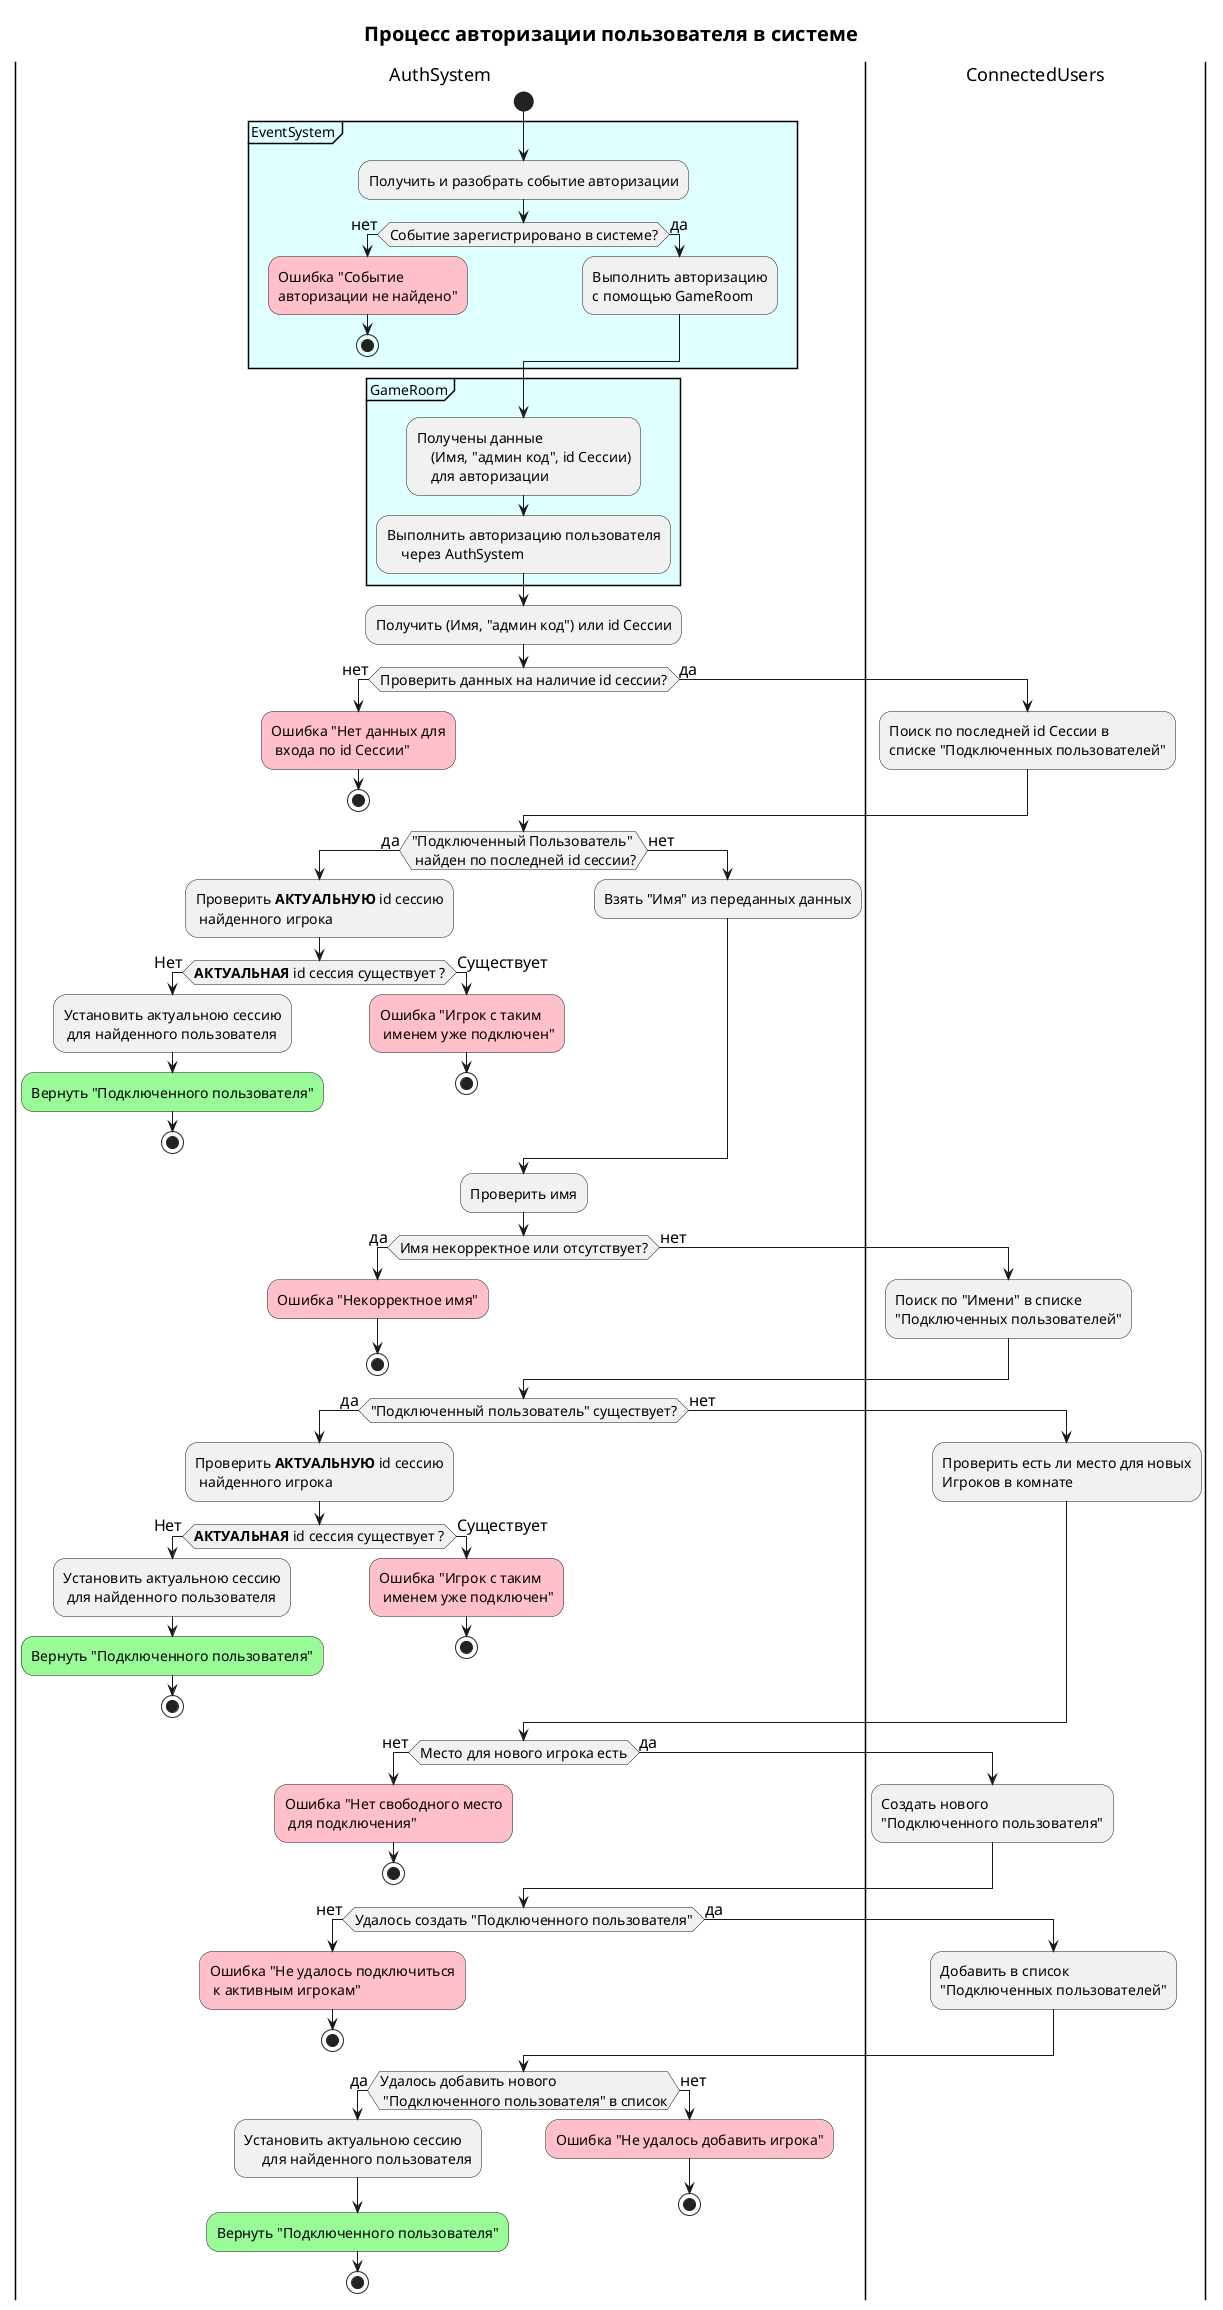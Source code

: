 @startuml activityDiagramAuth
' skinparam DefaultTextAlignment center
skinparam ActivityFontSize 14
skinparam NoteFontSize 14
skinparam TitleFontSize 20
skinparam ArrowFontSize 16

title "Процесс авторизации пользователя в системе"

|AuthSystem|
start
partition #LightCyan EventSystem {
    :Получить и разобрать событие авторизации;

    if (Событие зарегистрировано в системе?) then (нет)
        #pink:Ошибка "Событие
        авторизации не найдено";
        stop
    else (да)
        :Выполнить авторизацию
        с помощью GameRoom;
    endif
}

|AuthSystem|
partition #LightCyan GameRoom {
    :Получены данные
        (Имя, "админ код", id Сессии)
        для авторизации;
    :Выполнить авторизацию пользователя
        через AuthSystem;
}

|AuthSystem|
:Получить (Имя, "админ код") или id Сессии;
if (Проверить данных на наличие id сессии?) then (нет)
    |AuthSystem|
    #pink:Ошибка "Нет данных для
     входа по id Сессии";
    stop
else (да)
    |ConnectedUsers|
    :Поиск по последней id Сессии в
    списке "Подключенных пользователей";
endif

|AuthSystem|
if ("Подключенный Пользователь"\n найден по последней id сессии?) then (да)
    |AuthSystem|
    :Проверить **АКТУАЛЬНУЮ** id сессию
     найденного игрока;
    if (**АКТУАЛЬНАЯ** id сессия существует ?) then (Нет)
        |AuthSystem|
        :Установить актуальною сессию
         для найденного пользователя;   
        #PaleGreen:Вернуть "Подключенного пользователя";      
        stop
    else (Существует)
        |AuthSystem|
        #pink:Ошибка "Игрок с таким
         именем уже подключен";
        stop
    endif
else (нет)
    |AuthSystem|
    :Взять "Имя" из переданных данных;
endif

|AuthSystem|
:Проверить имя;
if (Имя некорректное или отсутствует?) then (да)
    |AuthSystem|
    #pink:Ошибка "Некорректное имя";
    stop
else (нет)
    |ConnectedUsers|
    :Поиск по "Имени" в списке
    "Подключенных пользователей";
endif

|AuthSystem|
if ("Подключенный пользователь" существует?) then (да)
    |AuthSystem|
    :Проверить **АКТУАЛЬНУЮ** id сессию
     найденного игрока;
    if (**АКТУАЛЬНАЯ** id сессия существует ?) then (Нет)
        |AuthSystem|
        :Установить актуальною сессию
         для найденного пользователя;  
        #PaleGreen:Вернуть "Подключенного пользователя";
        stop
    else (Существует)
        |AuthSystem|
        #pink:Ошибка "Игрок с таким
         именем уже подключен";
        stop
    endif
else (нет)
    |ConnectedUsers|
    :Проверить есть ли место для новых
    Игроков в комнате;
    ' note left
    '     Этап регистрации пользователя
    ' end note
endif

|AuthSystem|
if (Место для нового игрока есть) then (нет)
    #pink:Ошибка "Нет свободного место
     для подключения";
    stop
else (да)
    |ConnectedUsers|
    :Создать нового 
    "Подключенного пользователя";
endif

|AuthSystem|
if (Удалось создать "Подключенного пользователя") then (нет)
    |AuthSystem|
    #pink:Ошибка "Не удалось подключиться
     к активным игрокам";
    stop
else (да)
    |ConnectedUsers|
    :Добавить в список
    "Подключенных пользователей";
endif

|AuthSystem|
if (Удалось добавить нового\n "Подключенного пользователя" в список) then (да)
    |AuthSystem|
    :Установить актуальною сессию
         для найденного пользователя;  
    #PaleGreen:Вернуть "Подключенного пользователя";
    stop
else (нет)
    |AuthSystem|
    #pink:Ошибка "Не удалось добавить игрока";
    stop
endif
@enduml
